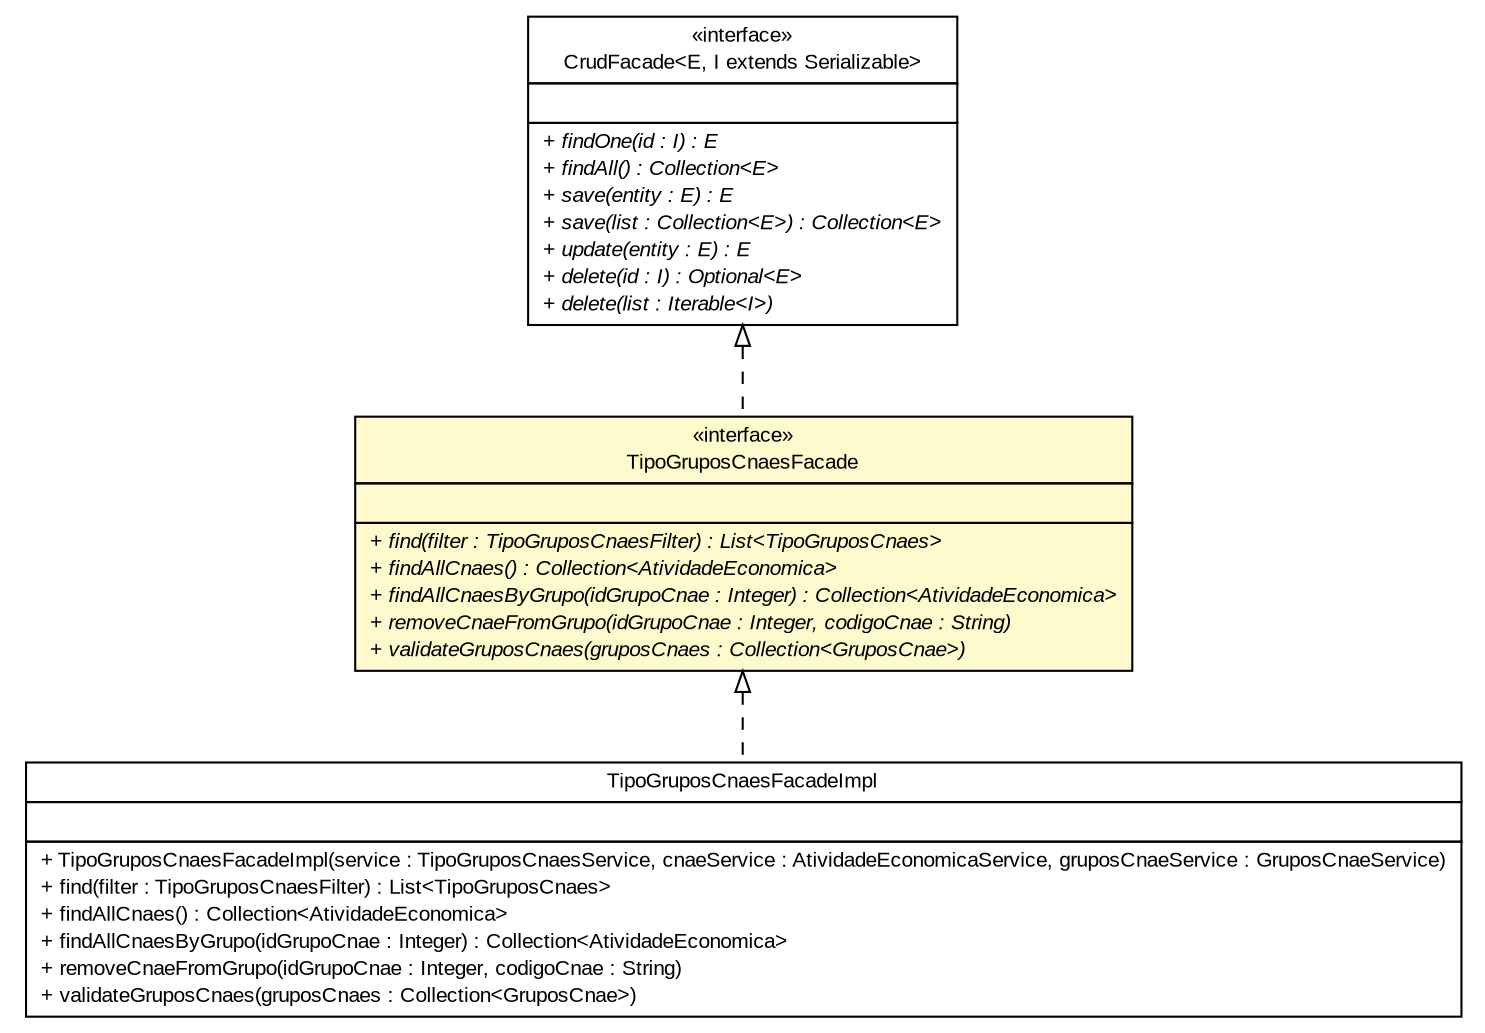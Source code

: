 #!/usr/local/bin/dot
#
# Class diagram 
# Generated by UMLGraph version R5_6 (http://www.umlgraph.org/)
#

digraph G {
	edge [fontname="arial",fontsize=10,labelfontname="arial",labelfontsize=10];
	node [fontname="arial",fontsize=10,shape=plaintext];
	nodesep=0.25;
	ranksep=0.5;
	// br.gov.to.sefaz.business.facade.CrudFacade<E, I extends java.io.Serializable>
	c820187 [label=<<table title="br.gov.to.sefaz.business.facade.CrudFacade" border="0" cellborder="1" cellspacing="0" cellpadding="2" port="p" href="../../../../business/facade/CrudFacade.html">
		<tr><td><table border="0" cellspacing="0" cellpadding="1">
<tr><td align="center" balign="center"> &#171;interface&#187; </td></tr>
<tr><td align="center" balign="center"> CrudFacade&lt;E, I extends Serializable&gt; </td></tr>
		</table></td></tr>
		<tr><td><table border="0" cellspacing="0" cellpadding="1">
<tr><td align="left" balign="left">  </td></tr>
		</table></td></tr>
		<tr><td><table border="0" cellspacing="0" cellpadding="1">
<tr><td align="left" balign="left"><font face="arial italic" point-size="10.0"> + findOne(id : I) : E </font></td></tr>
<tr><td align="left" balign="left"><font face="arial italic" point-size="10.0"> + findAll() : Collection&lt;E&gt; </font></td></tr>
<tr><td align="left" balign="left"><font face="arial italic" point-size="10.0"> + save(entity : E) : E </font></td></tr>
<tr><td align="left" balign="left"><font face="arial italic" point-size="10.0"> + save(list : Collection&lt;E&gt;) : Collection&lt;E&gt; </font></td></tr>
<tr><td align="left" balign="left"><font face="arial italic" point-size="10.0"> + update(entity : E) : E </font></td></tr>
<tr><td align="left" balign="left"><font face="arial italic" point-size="10.0"> + delete(id : I) : Optional&lt;E&gt; </font></td></tr>
<tr><td align="left" balign="left"><font face="arial italic" point-size="10.0"> + delete(list : Iterable&lt;I&gt;) </font></td></tr>
		</table></td></tr>
		</table>>, URL="../../../../business/facade/CrudFacade.html", fontname="arial", fontcolor="black", fontsize=10.0];
	// br.gov.to.sefaz.arr.parametros.business.facade.TipoGruposCnaesFacade
	c820523 [label=<<table title="br.gov.to.sefaz.arr.parametros.business.facade.TipoGruposCnaesFacade" border="0" cellborder="1" cellspacing="0" cellpadding="2" port="p" bgcolor="lemonChiffon" href="./TipoGruposCnaesFacade.html">
		<tr><td><table border="0" cellspacing="0" cellpadding="1">
<tr><td align="center" balign="center"> &#171;interface&#187; </td></tr>
<tr><td align="center" balign="center"> TipoGruposCnaesFacade </td></tr>
		</table></td></tr>
		<tr><td><table border="0" cellspacing="0" cellpadding="1">
<tr><td align="left" balign="left">  </td></tr>
		</table></td></tr>
		<tr><td><table border="0" cellspacing="0" cellpadding="1">
<tr><td align="left" balign="left"><font face="arial italic" point-size="10.0"> + find(filter : TipoGruposCnaesFilter) : List&lt;TipoGruposCnaes&gt; </font></td></tr>
<tr><td align="left" balign="left"><font face="arial italic" point-size="10.0"> + findAllCnaes() : Collection&lt;AtividadeEconomica&gt; </font></td></tr>
<tr><td align="left" balign="left"><font face="arial italic" point-size="10.0"> + findAllCnaesByGrupo(idGrupoCnae : Integer) : Collection&lt;AtividadeEconomica&gt; </font></td></tr>
<tr><td align="left" balign="left"><font face="arial italic" point-size="10.0"> + removeCnaeFromGrupo(idGrupoCnae : Integer, codigoCnae : String) </font></td></tr>
<tr><td align="left" balign="left"><font face="arial italic" point-size="10.0"> + validateGruposCnaes(gruposCnaes : Collection&lt;GruposCnae&gt;) </font></td></tr>
		</table></td></tr>
		</table>>, URL="./TipoGruposCnaesFacade.html", fontname="arial", fontcolor="black", fontsize=10.0];
	// br.gov.to.sefaz.arr.parametros.business.facade.impl.TipoGruposCnaesFacadeImpl
	c820533 [label=<<table title="br.gov.to.sefaz.arr.parametros.business.facade.impl.TipoGruposCnaesFacadeImpl" border="0" cellborder="1" cellspacing="0" cellpadding="2" port="p" href="./impl/TipoGruposCnaesFacadeImpl.html">
		<tr><td><table border="0" cellspacing="0" cellpadding="1">
<tr><td align="center" balign="center"> TipoGruposCnaesFacadeImpl </td></tr>
		</table></td></tr>
		<tr><td><table border="0" cellspacing="0" cellpadding="1">
<tr><td align="left" balign="left">  </td></tr>
		</table></td></tr>
		<tr><td><table border="0" cellspacing="0" cellpadding="1">
<tr><td align="left" balign="left"> + TipoGruposCnaesFacadeImpl(service : TipoGruposCnaesService, cnaeService : AtividadeEconomicaService, gruposCnaeService : GruposCnaeService) </td></tr>
<tr><td align="left" balign="left"> + find(filter : TipoGruposCnaesFilter) : List&lt;TipoGruposCnaes&gt; </td></tr>
<tr><td align="left" balign="left"> + findAllCnaes() : Collection&lt;AtividadeEconomica&gt; </td></tr>
<tr><td align="left" balign="left"> + findAllCnaesByGrupo(idGrupoCnae : Integer) : Collection&lt;AtividadeEconomica&gt; </td></tr>
<tr><td align="left" balign="left"> + removeCnaeFromGrupo(idGrupoCnae : Integer, codigoCnae : String) </td></tr>
<tr><td align="left" balign="left"> + validateGruposCnaes(gruposCnaes : Collection&lt;GruposCnae&gt;) </td></tr>
		</table></td></tr>
		</table>>, URL="./impl/TipoGruposCnaesFacadeImpl.html", fontname="arial", fontcolor="black", fontsize=10.0];
	//br.gov.to.sefaz.arr.parametros.business.facade.TipoGruposCnaesFacade implements br.gov.to.sefaz.business.facade.CrudFacade<E, I extends java.io.Serializable>
	c820187:p -> c820523:p [dir=back,arrowtail=empty,style=dashed];
	//br.gov.to.sefaz.arr.parametros.business.facade.impl.TipoGruposCnaesFacadeImpl implements br.gov.to.sefaz.arr.parametros.business.facade.TipoGruposCnaesFacade
	c820523:p -> c820533:p [dir=back,arrowtail=empty,style=dashed];
}


